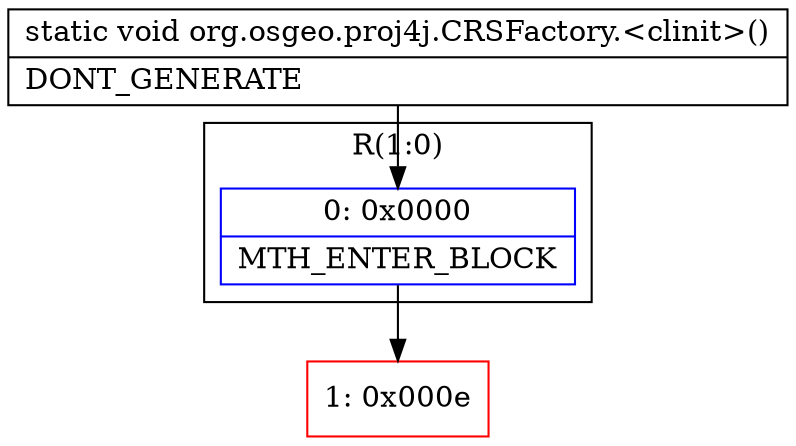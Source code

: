 digraph "CFG fororg.osgeo.proj4j.CRSFactory.\<clinit\>()V" {
subgraph cluster_Region_685186978 {
label = "R(1:0)";
node [shape=record,color=blue];
Node_0 [shape=record,label="{0\:\ 0x0000|MTH_ENTER_BLOCK\l}"];
}
Node_1 [shape=record,color=red,label="{1\:\ 0x000e}"];
MethodNode[shape=record,label="{static void org.osgeo.proj4j.CRSFactory.\<clinit\>()  | DONT_GENERATE\l}"];
MethodNode -> Node_0;
Node_0 -> Node_1;
}

